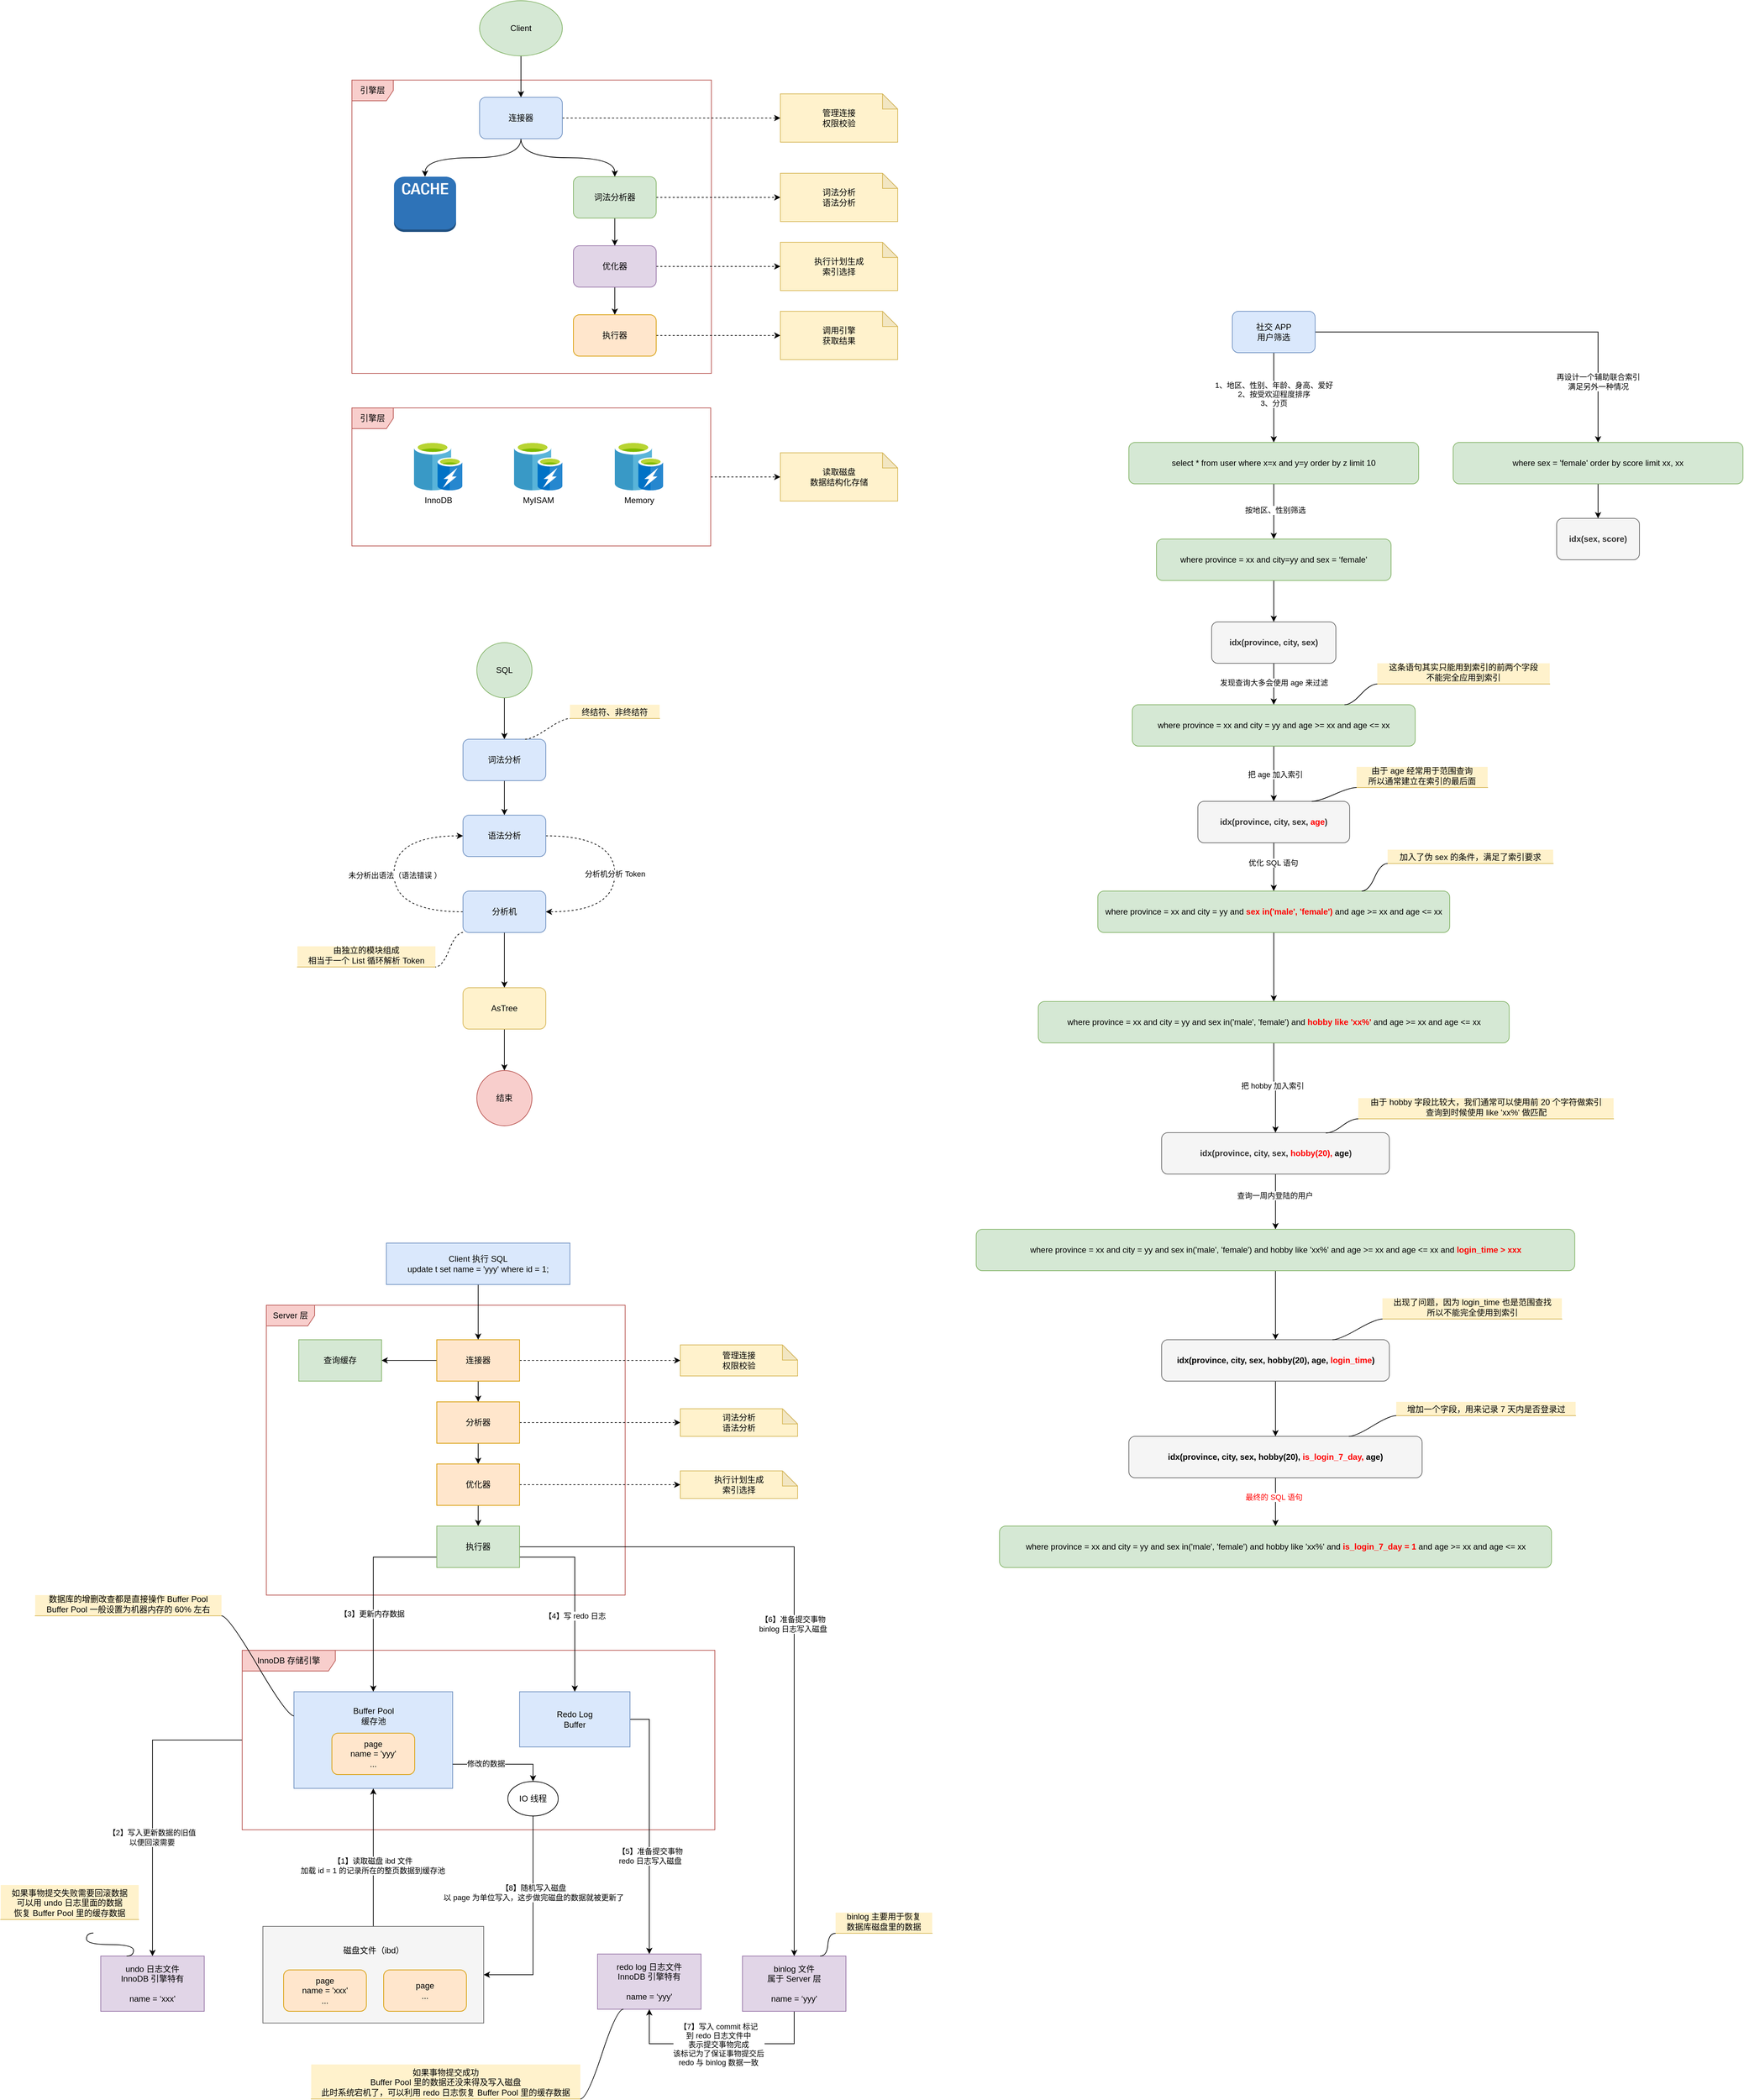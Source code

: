 <mxfile version="18.1.1" type="github">
  <diagram id="MTFICx_JF3s-7LjDrI5j" name="Page-1">
    <mxGraphModel dx="1957" dy="735" grid="1" gridSize="10" guides="1" tooltips="1" connect="1" arrows="1" fold="1" page="1" pageScale="1" pageWidth="827" pageHeight="1169" math="0" shadow="0">
      <root>
        <mxCell id="0" />
        <mxCell id="1" parent="0" />
        <mxCell id="FJIHUCayccTJmZpPxnte-59" style="edgeStyle=orthogonalEdgeStyle;rounded=0;orthogonalLoop=1;jettySize=auto;html=1;entryX=0.5;entryY=0;entryDx=0;entryDy=0;" edge="1" parent="1" source="FJIHUCayccTJmZpPxnte-26" target="FJIHUCayccTJmZpPxnte-58">
          <mxGeometry relative="1" as="geometry" />
        </mxCell>
        <mxCell id="FJIHUCayccTJmZpPxnte-63" value="【2】写入更新数据的旧值&lt;br&gt;以便回滚需要" style="edgeLabel;html=1;align=center;verticalAlign=middle;resizable=0;points=[];" vertex="1" connectable="0" parent="FJIHUCayccTJmZpPxnte-59">
          <mxGeometry x="0.224" y="-1" relative="1" as="geometry">
            <mxPoint as="offset" />
          </mxGeometry>
        </mxCell>
        <mxCell id="FJIHUCayccTJmZpPxnte-26" value="InnoDB 存储引擎" style="shape=umlFrame;whiteSpace=wrap;html=1;fillColor=#f8cecc;strokeColor=#b85450;swimlaneFillColor=default;width=135;height=30;" vertex="1" parent="1">
          <mxGeometry x="10" y="2460" width="685" height="260" as="geometry" />
        </mxCell>
        <mxCell id="FJIHUCayccTJmZpPxnte-12" value="Server 层" style="shape=umlFrame;whiteSpace=wrap;html=1;fillColor=#f8cecc;strokeColor=#b85450;swimlaneFillColor=default;width=70;height=30;" vertex="1" parent="1">
          <mxGeometry x="45" y="1960" width="520" height="420" as="geometry" />
        </mxCell>
        <mxCell id="ztKS8xKdU01Fj72BsQWo-20" value="引擎层" style="shape=umlFrame;whiteSpace=wrap;html=1;fillColor=#f8cecc;strokeColor=#b85450;swimlaneFillColor=default;" parent="1" vertex="1">
          <mxGeometry x="169" y="185" width="521" height="425" as="geometry" />
        </mxCell>
        <mxCell id="ztKS8xKdU01Fj72BsQWo-30" value="" style="edgeStyle=orthogonalEdgeStyle;curved=1;rounded=0;orthogonalLoop=1;jettySize=auto;html=1;dashed=1;" parent="1" source="ztKS8xKdU01Fj72BsQWo-19" target="ztKS8xKdU01Fj72BsQWo-29" edge="1">
          <mxGeometry relative="1" as="geometry" />
        </mxCell>
        <mxCell id="ztKS8xKdU01Fj72BsQWo-19" value="引擎层" style="shape=umlFrame;whiteSpace=wrap;html=1;fillColor=#f8cecc;strokeColor=#b85450;swimlaneFillColor=default;" parent="1" vertex="1">
          <mxGeometry x="169" y="660" width="520" height="200" as="geometry" />
        </mxCell>
        <mxCell id="ztKS8xKdU01Fj72BsQWo-11" style="edgeStyle=orthogonalEdgeStyle;curved=1;rounded=0;orthogonalLoop=1;jettySize=auto;html=1;exitX=0.5;exitY=1;exitDx=0;exitDy=0;entryX=0.5;entryY=0;entryDx=0;entryDy=0;" parent="1" source="ztKS8xKdU01Fj72BsQWo-1" target="ztKS8xKdU01Fj72BsQWo-10" edge="1">
          <mxGeometry relative="1" as="geometry" />
        </mxCell>
        <mxCell id="ztKS8xKdU01Fj72BsQWo-1" value="Client" style="ellipse;whiteSpace=wrap;html=1;fillColor=#d5e8d4;strokeColor=#82b366;" parent="1" vertex="1">
          <mxGeometry x="354" y="70" width="120" height="80" as="geometry" />
        </mxCell>
        <mxCell id="ztKS8xKdU01Fj72BsQWo-2" value="" style="outlineConnect=0;dashed=0;verticalLabelPosition=bottom;verticalAlign=top;align=center;html=1;shape=mxgraph.aws3.cache_node;fillColor=#2E73B8;gradientColor=none;" parent="1" vertex="1">
          <mxGeometry x="230" y="325" width="90" height="80" as="geometry" />
        </mxCell>
        <mxCell id="ztKS8xKdU01Fj72BsQWo-8" style="edgeStyle=orthogonalEdgeStyle;curved=1;rounded=0;orthogonalLoop=1;jettySize=auto;html=1;exitX=0.5;exitY=1;exitDx=0;exitDy=0;" parent="1" source="ztKS8xKdU01Fj72BsQWo-4" target="ztKS8xKdU01Fj72BsQWo-5" edge="1">
          <mxGeometry relative="1" as="geometry" />
        </mxCell>
        <mxCell id="ztKS8xKdU01Fj72BsQWo-24" style="edgeStyle=orthogonalEdgeStyle;curved=1;rounded=0;orthogonalLoop=1;jettySize=auto;html=1;exitX=1;exitY=0.5;exitDx=0;exitDy=0;dashed=1;" parent="1" source="ztKS8xKdU01Fj72BsQWo-4" target="ztKS8xKdU01Fj72BsQWo-23" edge="1">
          <mxGeometry relative="1" as="geometry" />
        </mxCell>
        <mxCell id="ztKS8xKdU01Fj72BsQWo-4" value="词法分析器" style="rounded=1;whiteSpace=wrap;html=1;fillColor=#d5e8d4;strokeColor=#82b366;" parent="1" vertex="1">
          <mxGeometry x="490" y="325" width="120" height="60" as="geometry" />
        </mxCell>
        <mxCell id="ztKS8xKdU01Fj72BsQWo-9" style="edgeStyle=orthogonalEdgeStyle;curved=1;rounded=0;orthogonalLoop=1;jettySize=auto;html=1;exitX=0.5;exitY=1;exitDx=0;exitDy=0;" parent="1" source="ztKS8xKdU01Fj72BsQWo-5" target="ztKS8xKdU01Fj72BsQWo-6" edge="1">
          <mxGeometry relative="1" as="geometry" />
        </mxCell>
        <mxCell id="ztKS8xKdU01Fj72BsQWo-26" style="edgeStyle=orthogonalEdgeStyle;curved=1;rounded=0;orthogonalLoop=1;jettySize=auto;html=1;exitX=1;exitY=0.5;exitDx=0;exitDy=0;dashed=1;" parent="1" source="ztKS8xKdU01Fj72BsQWo-5" target="ztKS8xKdU01Fj72BsQWo-25" edge="1">
          <mxGeometry relative="1" as="geometry" />
        </mxCell>
        <mxCell id="ztKS8xKdU01Fj72BsQWo-5" value="优化器" style="rounded=1;whiteSpace=wrap;html=1;fillColor=#e1d5e7;strokeColor=#9673a6;" parent="1" vertex="1">
          <mxGeometry x="490" y="425" width="120" height="60" as="geometry" />
        </mxCell>
        <mxCell id="ztKS8xKdU01Fj72BsQWo-28" style="edgeStyle=orthogonalEdgeStyle;curved=1;rounded=0;orthogonalLoop=1;jettySize=auto;html=1;exitX=1;exitY=0.5;exitDx=0;exitDy=0;entryX=0;entryY=0.5;entryDx=0;entryDy=0;entryPerimeter=0;dashed=1;" parent="1" source="ztKS8xKdU01Fj72BsQWo-6" target="ztKS8xKdU01Fj72BsQWo-27" edge="1">
          <mxGeometry relative="1" as="geometry" />
        </mxCell>
        <mxCell id="ztKS8xKdU01Fj72BsQWo-6" value="执行器" style="rounded=1;whiteSpace=wrap;html=1;fillColor=#ffe6cc;strokeColor=#d79b00;" parent="1" vertex="1">
          <mxGeometry x="490" y="525" width="120" height="60" as="geometry" />
        </mxCell>
        <mxCell id="ztKS8xKdU01Fj72BsQWo-12" style="edgeStyle=orthogonalEdgeStyle;curved=1;rounded=0;orthogonalLoop=1;jettySize=auto;html=1;exitX=0.5;exitY=1;exitDx=0;exitDy=0;" parent="1" source="ztKS8xKdU01Fj72BsQWo-10" target="ztKS8xKdU01Fj72BsQWo-2" edge="1">
          <mxGeometry relative="1" as="geometry" />
        </mxCell>
        <mxCell id="ztKS8xKdU01Fj72BsQWo-13" style="edgeStyle=orthogonalEdgeStyle;curved=1;rounded=0;orthogonalLoop=1;jettySize=auto;html=1;exitX=0.5;exitY=1;exitDx=0;exitDy=0;" parent="1" source="ztKS8xKdU01Fj72BsQWo-10" target="ztKS8xKdU01Fj72BsQWo-4" edge="1">
          <mxGeometry relative="1" as="geometry" />
        </mxCell>
        <mxCell id="ztKS8xKdU01Fj72BsQWo-22" style="edgeStyle=orthogonalEdgeStyle;curved=1;rounded=0;orthogonalLoop=1;jettySize=auto;html=1;exitX=1;exitY=0.5;exitDx=0;exitDy=0;entryX=0;entryY=0.5;entryDx=0;entryDy=0;entryPerimeter=0;dashed=1;" parent="1" source="ztKS8xKdU01Fj72BsQWo-10" target="ztKS8xKdU01Fj72BsQWo-21" edge="1">
          <mxGeometry relative="1" as="geometry" />
        </mxCell>
        <mxCell id="ztKS8xKdU01Fj72BsQWo-10" value="连接器" style="rounded=1;whiteSpace=wrap;html=1;fillColor=#dae8fc;strokeColor=#6c8ebf;" parent="1" vertex="1">
          <mxGeometry x="354" y="210" width="120" height="60" as="geometry" />
        </mxCell>
        <mxCell id="ztKS8xKdU01Fj72BsQWo-14" value="InnoDB" style="sketch=0;aspect=fixed;html=1;points=[];align=center;image;fontSize=12;image=img/lib/mscae/Cache_including_Redis.svg;" parent="1" vertex="1">
          <mxGeometry x="259" y="710" width="70" height="70" as="geometry" />
        </mxCell>
        <mxCell id="ztKS8xKdU01Fj72BsQWo-15" value="MyISAM" style="sketch=0;aspect=fixed;html=1;points=[];align=center;image;fontSize=12;image=img/lib/mscae/Cache_including_Redis.svg;" parent="1" vertex="1">
          <mxGeometry x="404" y="710" width="70" height="70" as="geometry" />
        </mxCell>
        <mxCell id="ztKS8xKdU01Fj72BsQWo-18" value="Memory" style="sketch=0;aspect=fixed;html=1;points=[];align=center;image;fontSize=12;image=img/lib/mscae/Cache_including_Redis.svg;" parent="1" vertex="1">
          <mxGeometry x="550" y="710" width="70" height="70" as="geometry" />
        </mxCell>
        <mxCell id="ztKS8xKdU01Fj72BsQWo-21" value="管理连接&lt;br&gt;权限校验" style="shape=note;whiteSpace=wrap;html=1;backgroundOutline=1;darkOpacity=0.05;fillColor=#fff2cc;strokeColor=#d6b656;size=22;" parent="1" vertex="1">
          <mxGeometry x="790" y="205" width="170" height="70" as="geometry" />
        </mxCell>
        <mxCell id="ztKS8xKdU01Fj72BsQWo-23" value="词法分析&lt;br&gt;语法分析" style="shape=note;whiteSpace=wrap;html=1;backgroundOutline=1;darkOpacity=0.05;fillColor=#fff2cc;strokeColor=#d6b656;size=22;" parent="1" vertex="1">
          <mxGeometry x="790" y="320" width="170" height="70" as="geometry" />
        </mxCell>
        <mxCell id="ztKS8xKdU01Fj72BsQWo-25" value="执行计划生成&lt;br&gt;索引选择" style="shape=note;whiteSpace=wrap;html=1;backgroundOutline=1;darkOpacity=0.05;fillColor=#fff2cc;strokeColor=#d6b656;size=22;" parent="1" vertex="1">
          <mxGeometry x="790" y="420" width="170" height="70" as="geometry" />
        </mxCell>
        <mxCell id="ztKS8xKdU01Fj72BsQWo-27" value="调用引擎&lt;br&gt;获取结果" style="shape=note;whiteSpace=wrap;html=1;backgroundOutline=1;darkOpacity=0.05;fillColor=#fff2cc;strokeColor=#d6b656;size=22;" parent="1" vertex="1">
          <mxGeometry x="790" y="520" width="170" height="70" as="geometry" />
        </mxCell>
        <mxCell id="ztKS8xKdU01Fj72BsQWo-29" value="读取磁盘&lt;br&gt;数据结构化存储" style="shape=note;whiteSpace=wrap;html=1;backgroundOutline=1;darkOpacity=0.05;fillColor=#fff2cc;strokeColor=#d6b656;size=22;" parent="1" vertex="1">
          <mxGeometry x="790" y="725" width="170" height="70" as="geometry" />
        </mxCell>
        <mxCell id="ztKS8xKdU01Fj72BsQWo-33" style="edgeStyle=orthogonalEdgeStyle;curved=1;rounded=0;orthogonalLoop=1;jettySize=auto;html=1;exitX=0.5;exitY=1;exitDx=0;exitDy=0;entryX=0.5;entryY=0;entryDx=0;entryDy=0;" parent="1" source="ztKS8xKdU01Fj72BsQWo-31" target="ztKS8xKdU01Fj72BsQWo-32" edge="1">
          <mxGeometry relative="1" as="geometry" />
        </mxCell>
        <mxCell id="ztKS8xKdU01Fj72BsQWo-31" value="SQL" style="ellipse;whiteSpace=wrap;html=1;aspect=fixed;fillColor=#d5e8d4;strokeColor=#82b366;" parent="1" vertex="1">
          <mxGeometry x="350" y="1000" width="80" height="80" as="geometry" />
        </mxCell>
        <mxCell id="ztKS8xKdU01Fj72BsQWo-35" value="" style="edgeStyle=orthogonalEdgeStyle;curved=1;rounded=0;orthogonalLoop=1;jettySize=auto;html=1;" parent="1" source="ztKS8xKdU01Fj72BsQWo-32" target="ztKS8xKdU01Fj72BsQWo-34" edge="1">
          <mxGeometry relative="1" as="geometry" />
        </mxCell>
        <mxCell id="ztKS8xKdU01Fj72BsQWo-32" value="词法分析" style="rounded=1;whiteSpace=wrap;html=1;fillColor=#dae8fc;strokeColor=#6c8ebf;" parent="1" vertex="1">
          <mxGeometry x="330" y="1140" width="120" height="60" as="geometry" />
        </mxCell>
        <mxCell id="ztKS8xKdU01Fj72BsQWo-42" style="edgeStyle=orthogonalEdgeStyle;curved=1;rounded=0;orthogonalLoop=1;jettySize=auto;html=1;exitX=1;exitY=0.5;exitDx=0;exitDy=0;entryX=1;entryY=0.5;entryDx=0;entryDy=0;dashed=1;" parent="1" source="ztKS8xKdU01Fj72BsQWo-34" target="ztKS8xKdU01Fj72BsQWo-36" edge="1">
          <mxGeometry relative="1" as="geometry">
            <Array as="points">
              <mxPoint x="550" y="1280" />
              <mxPoint x="550" y="1390" />
            </Array>
          </mxGeometry>
        </mxCell>
        <mxCell id="ztKS8xKdU01Fj72BsQWo-43" value="分析机分析 Token" style="edgeLabel;html=1;align=center;verticalAlign=middle;resizable=0;points=[];" parent="ztKS8xKdU01Fj72BsQWo-42" vertex="1" connectable="0">
          <mxGeometry x="-0.009" relative="1" as="geometry">
            <mxPoint y="1" as="offset" />
          </mxGeometry>
        </mxCell>
        <mxCell id="ztKS8xKdU01Fj72BsQWo-34" value="语法分析" style="whiteSpace=wrap;html=1;rounded=1;fillColor=#dae8fc;strokeColor=#6c8ebf;" parent="1" vertex="1">
          <mxGeometry x="330" y="1250" width="120" height="60" as="geometry" />
        </mxCell>
        <mxCell id="ztKS8xKdU01Fj72BsQWo-39" value="" style="edgeStyle=orthogonalEdgeStyle;curved=1;rounded=0;orthogonalLoop=1;jettySize=auto;html=1;" parent="1" source="ztKS8xKdU01Fj72BsQWo-36" target="ztKS8xKdU01Fj72BsQWo-38" edge="1">
          <mxGeometry relative="1" as="geometry" />
        </mxCell>
        <mxCell id="ztKS8xKdU01Fj72BsQWo-44" style="edgeStyle=orthogonalEdgeStyle;curved=1;rounded=0;orthogonalLoop=1;jettySize=auto;html=1;exitX=0;exitY=0.5;exitDx=0;exitDy=0;entryX=0;entryY=0.5;entryDx=0;entryDy=0;dashed=1;" parent="1" source="ztKS8xKdU01Fj72BsQWo-36" target="ztKS8xKdU01Fj72BsQWo-34" edge="1">
          <mxGeometry relative="1" as="geometry">
            <Array as="points">
              <mxPoint x="230" y="1390" />
              <mxPoint x="230" y="1280" />
            </Array>
          </mxGeometry>
        </mxCell>
        <mxCell id="ztKS8xKdU01Fj72BsQWo-45" value="未分析出语法（语法错误 ）" style="edgeLabel;html=1;align=center;verticalAlign=middle;resizable=0;points=[];" parent="ztKS8xKdU01Fj72BsQWo-44" vertex="1" connectable="0">
          <mxGeometry x="-0.003" y="-1" relative="1" as="geometry">
            <mxPoint y="1" as="offset" />
          </mxGeometry>
        </mxCell>
        <mxCell id="ztKS8xKdU01Fj72BsQWo-36" value="分析机" style="whiteSpace=wrap;html=1;rounded=1;fillColor=#dae8fc;strokeColor=#6c8ebf;" parent="1" vertex="1">
          <mxGeometry x="330" y="1360" width="120" height="60" as="geometry" />
        </mxCell>
        <mxCell id="ztKS8xKdU01Fj72BsQWo-41" style="edgeStyle=orthogonalEdgeStyle;curved=1;rounded=0;orthogonalLoop=1;jettySize=auto;html=1;exitX=0.5;exitY=1;exitDx=0;exitDy=0;" parent="1" source="ztKS8xKdU01Fj72BsQWo-38" target="ztKS8xKdU01Fj72BsQWo-40" edge="1">
          <mxGeometry relative="1" as="geometry" />
        </mxCell>
        <mxCell id="ztKS8xKdU01Fj72BsQWo-38" value="AsTree" style="whiteSpace=wrap;html=1;rounded=1;fillColor=#fff2cc;strokeColor=#d6b656;" parent="1" vertex="1">
          <mxGeometry x="330" y="1500" width="120" height="60" as="geometry" />
        </mxCell>
        <mxCell id="ztKS8xKdU01Fj72BsQWo-40" value="结束" style="ellipse;whiteSpace=wrap;html=1;aspect=fixed;fillColor=#f8cecc;strokeColor=#b85450;" parent="1" vertex="1">
          <mxGeometry x="350" y="1620" width="80" height="80" as="geometry" />
        </mxCell>
        <mxCell id="ztKS8xKdU01Fj72BsQWo-46" value="终结符、非终结符" style="whiteSpace=wrap;html=1;shape=partialRectangle;top=0;left=0;bottom=1;right=0;points=[[0,1],[1,1]];fillColor=#fff2cc;align=center;verticalAlign=bottom;routingCenterY=0.5;snapToPoint=1;recursiveResize=0;autosize=1;treeFolding=1;treeMoving=1;newEdgeStyle={&quot;edgeStyle&quot;:&quot;entityRelationEdgeStyle&quot;,&quot;startArrow&quot;:&quot;none&quot;,&quot;endArrow&quot;:&quot;none&quot;,&quot;segment&quot;:10,&quot;curved&quot;:1};strokeColor=#d6b656;" parent="1" vertex="1">
          <mxGeometry x="485" y="1090" width="130" height="20" as="geometry" />
        </mxCell>
        <mxCell id="ztKS8xKdU01Fj72BsQWo-47" value="" style="edgeStyle=entityRelationEdgeStyle;startArrow=none;endArrow=none;segment=10;curved=1;rounded=0;fontColor=#000000;dashed=1;exitX=0.75;exitY=0;exitDx=0;exitDy=0;" parent="1" source="ztKS8xKdU01Fj72BsQWo-32" target="ztKS8xKdU01Fj72BsQWo-46" edge="1">
          <mxGeometry relative="1" as="geometry">
            <mxPoint x="540" y="1180" as="sourcePoint" />
          </mxGeometry>
        </mxCell>
        <mxCell id="ztKS8xKdU01Fj72BsQWo-48" value="由独立的模块组成&lt;br&gt;相当于一个 List 循环解析 Token" style="whiteSpace=wrap;html=1;shape=partialRectangle;top=0;left=0;bottom=1;right=0;points=[[0,1],[1,1]];fillColor=#fff2cc;align=center;verticalAlign=bottom;routingCenterY=0.5;snapToPoint=1;recursiveResize=0;autosize=1;treeFolding=1;treeMoving=1;newEdgeStyle={&quot;edgeStyle&quot;:&quot;entityRelationEdgeStyle&quot;,&quot;startArrow&quot;:&quot;none&quot;,&quot;endArrow&quot;:&quot;none&quot;,&quot;segment&quot;:10,&quot;curved&quot;:1};strokeColor=#d6b656;" parent="1" vertex="1">
          <mxGeometry x="90" y="1440" width="200" height="30" as="geometry" />
        </mxCell>
        <mxCell id="ztKS8xKdU01Fj72BsQWo-49" value="" style="edgeStyle=entityRelationEdgeStyle;startArrow=none;endArrow=none;segment=10;curved=1;rounded=0;fontColor=#000000;dashed=1;exitX=0;exitY=1;exitDx=0;exitDy=0;" parent="1" source="ztKS8xKdU01Fj72BsQWo-36" target="ztKS8xKdU01Fj72BsQWo-48" edge="1">
          <mxGeometry relative="1" as="geometry">
            <mxPoint x="110" y="1470" as="sourcePoint" />
          </mxGeometry>
        </mxCell>
        <mxCell id="zfDDjMkD-GZpdLnreVfR-3" value="" style="edgeStyle=orthogonalEdgeStyle;rounded=0;orthogonalLoop=1;jettySize=auto;html=1;" parent="1" source="zfDDjMkD-GZpdLnreVfR-1" target="zfDDjMkD-GZpdLnreVfR-2" edge="1">
          <mxGeometry relative="1" as="geometry" />
        </mxCell>
        <mxCell id="zfDDjMkD-GZpdLnreVfR-4" value="1、地区、性别、年龄、身高、爱好&lt;br&gt;2、按受欢迎程度排序&lt;br&gt;3、分页" style="edgeLabel;html=1;align=center;verticalAlign=middle;resizable=0;points=[];" parent="zfDDjMkD-GZpdLnreVfR-3" vertex="1" connectable="0">
          <mxGeometry x="-0.377" y="1" relative="1" as="geometry">
            <mxPoint x="-1" y="19" as="offset" />
          </mxGeometry>
        </mxCell>
        <mxCell id="zfDDjMkD-GZpdLnreVfR-9" style="edgeStyle=orthogonalEdgeStyle;rounded=0;orthogonalLoop=1;jettySize=auto;html=1;exitX=1;exitY=0.5;exitDx=0;exitDy=0;entryX=0.5;entryY=0;entryDx=0;entryDy=0;" parent="1" source="zfDDjMkD-GZpdLnreVfR-1" target="zfDDjMkD-GZpdLnreVfR-8" edge="1">
          <mxGeometry relative="1" as="geometry" />
        </mxCell>
        <mxCell id="zfDDjMkD-GZpdLnreVfR-10" value="再设计一个辅助联合索引&lt;br&gt;满足另外一种情况" style="edgeLabel;html=1;align=center;verticalAlign=middle;resizable=0;points=[];" parent="zfDDjMkD-GZpdLnreVfR-9" vertex="1" connectable="0">
          <mxGeometry x="0.691" relative="1" as="geometry">
            <mxPoint as="offset" />
          </mxGeometry>
        </mxCell>
        <mxCell id="zfDDjMkD-GZpdLnreVfR-1" value="社交 APP&lt;br&gt;用户筛选" style="rounded=1;whiteSpace=wrap;html=1;fillColor=#dae8fc;strokeColor=#6c8ebf;" parent="1" vertex="1">
          <mxGeometry x="1445" y="520" width="120" height="60" as="geometry" />
        </mxCell>
        <mxCell id="zfDDjMkD-GZpdLnreVfR-6" value="" style="edgeStyle=orthogonalEdgeStyle;rounded=0;orthogonalLoop=1;jettySize=auto;html=1;" parent="1" source="zfDDjMkD-GZpdLnreVfR-2" target="zfDDjMkD-GZpdLnreVfR-5" edge="1">
          <mxGeometry relative="1" as="geometry" />
        </mxCell>
        <mxCell id="zfDDjMkD-GZpdLnreVfR-7" value="按地区、性别筛选" style="edgeLabel;html=1;align=center;verticalAlign=middle;resizable=0;points=[];" parent="zfDDjMkD-GZpdLnreVfR-6" vertex="1" connectable="0">
          <mxGeometry x="-0.05" y="2" relative="1" as="geometry">
            <mxPoint as="offset" />
          </mxGeometry>
        </mxCell>
        <mxCell id="zfDDjMkD-GZpdLnreVfR-2" value="select * from user where x=x and y=y order by z limit 10" style="whiteSpace=wrap;html=1;rounded=1;fillColor=#d5e8d4;strokeColor=#82b366;" parent="1" vertex="1">
          <mxGeometry x="1295" y="710" width="420" height="60" as="geometry" />
        </mxCell>
        <mxCell id="zfDDjMkD-GZpdLnreVfR-14" value="" style="edgeStyle=orthogonalEdgeStyle;rounded=0;orthogonalLoop=1;jettySize=auto;html=1;" parent="1" source="zfDDjMkD-GZpdLnreVfR-5" target="zfDDjMkD-GZpdLnreVfR-13" edge="1">
          <mxGeometry relative="1" as="geometry" />
        </mxCell>
        <mxCell id="zfDDjMkD-GZpdLnreVfR-5" value="where province = xx and city=yy and sex = ‘female&#39;" style="whiteSpace=wrap;html=1;rounded=1;fillColor=#d5e8d4;strokeColor=#82b366;" parent="1" vertex="1">
          <mxGeometry x="1335" y="850" width="340" height="60" as="geometry" />
        </mxCell>
        <mxCell id="zfDDjMkD-GZpdLnreVfR-12" value="" style="edgeStyle=orthogonalEdgeStyle;rounded=0;orthogonalLoop=1;jettySize=auto;html=1;" parent="1" source="zfDDjMkD-GZpdLnreVfR-8" target="zfDDjMkD-GZpdLnreVfR-11" edge="1">
          <mxGeometry relative="1" as="geometry" />
        </mxCell>
        <mxCell id="zfDDjMkD-GZpdLnreVfR-8" value="where sex = &#39;female&#39; order by score limit xx, xx" style="whiteSpace=wrap;html=1;rounded=1;fillColor=#d5e8d4;strokeColor=#82b366;" parent="1" vertex="1">
          <mxGeometry x="1765" y="710" width="420" height="60" as="geometry" />
        </mxCell>
        <mxCell id="zfDDjMkD-GZpdLnreVfR-11" value="idx(sex, score)" style="whiteSpace=wrap;html=1;rounded=1;fillColor=#f5f5f5;strokeColor=#666666;fontStyle=1;fontColor=#333333;" parent="1" vertex="1">
          <mxGeometry x="1915" y="820" width="120" height="60" as="geometry" />
        </mxCell>
        <mxCell id="zfDDjMkD-GZpdLnreVfR-16" value="" style="edgeStyle=orthogonalEdgeStyle;rounded=0;orthogonalLoop=1;jettySize=auto;html=1;" parent="1" source="zfDDjMkD-GZpdLnreVfR-13" target="zfDDjMkD-GZpdLnreVfR-15" edge="1">
          <mxGeometry relative="1" as="geometry" />
        </mxCell>
        <mxCell id="zfDDjMkD-GZpdLnreVfR-27" value="发现查询大多会使用 age 来过滤" style="edgeLabel;html=1;align=center;verticalAlign=middle;resizable=0;points=[];fontColor=#000000;" parent="zfDDjMkD-GZpdLnreVfR-16" vertex="1" connectable="0">
          <mxGeometry x="-0.117" relative="1" as="geometry">
            <mxPoint y="1" as="offset" />
          </mxGeometry>
        </mxCell>
        <mxCell id="zfDDjMkD-GZpdLnreVfR-13" value="idx(province, city, sex)" style="whiteSpace=wrap;html=1;rounded=1;fillColor=#f5f5f5;strokeColor=#666666;fontStyle=1;fontColor=#333333;" parent="1" vertex="1">
          <mxGeometry x="1415" y="970" width="180" height="60" as="geometry" />
        </mxCell>
        <mxCell id="zfDDjMkD-GZpdLnreVfR-18" value="" style="edgeStyle=orthogonalEdgeStyle;rounded=0;orthogonalLoop=1;jettySize=auto;html=1;" parent="1" source="zfDDjMkD-GZpdLnreVfR-15" target="zfDDjMkD-GZpdLnreVfR-17" edge="1">
          <mxGeometry relative="1" as="geometry" />
        </mxCell>
        <mxCell id="zfDDjMkD-GZpdLnreVfR-19" value="把 age 加入索引" style="edgeLabel;html=1;align=center;verticalAlign=middle;resizable=0;points=[];" parent="zfDDjMkD-GZpdLnreVfR-18" vertex="1" connectable="0">
          <mxGeometry x="0.014" y="2" relative="1" as="geometry">
            <mxPoint as="offset" />
          </mxGeometry>
        </mxCell>
        <mxCell id="zfDDjMkD-GZpdLnreVfR-15" value="where province = xx and city = yy and age &amp;gt;= xx and age &amp;lt;= xx" style="whiteSpace=wrap;html=1;rounded=1;fillColor=#d5e8d4;strokeColor=#82b366;" parent="1" vertex="1">
          <mxGeometry x="1300" y="1090" width="410" height="60" as="geometry" />
        </mxCell>
        <mxCell id="zfDDjMkD-GZpdLnreVfR-21" value="" style="edgeStyle=orthogonalEdgeStyle;rounded=0;orthogonalLoop=1;jettySize=auto;html=1;" parent="1" source="zfDDjMkD-GZpdLnreVfR-17" target="zfDDjMkD-GZpdLnreVfR-20" edge="1">
          <mxGeometry relative="1" as="geometry" />
        </mxCell>
        <mxCell id="zfDDjMkD-GZpdLnreVfR-24" value="优化 SQL 语句" style="edgeLabel;html=1;align=center;verticalAlign=middle;resizable=0;points=[];fontColor=#000000;" parent="zfDDjMkD-GZpdLnreVfR-21" vertex="1" connectable="0">
          <mxGeometry x="-0.171" y="-1" relative="1" as="geometry">
            <mxPoint as="offset" />
          </mxGeometry>
        </mxCell>
        <mxCell id="zfDDjMkD-GZpdLnreVfR-17" value="&lt;span style=&quot;font-weight: 700;&quot;&gt;idx(province, city, sex, &lt;font color=&quot;#ff0000&quot;&gt;age&lt;/font&gt;)&lt;/span&gt;" style="whiteSpace=wrap;html=1;fillColor=#f5f5f5;strokeColor=#666666;rounded=1;fontColor=#333333;" parent="1" vertex="1">
          <mxGeometry x="1395" y="1230" width="220" height="60" as="geometry" />
        </mxCell>
        <mxCell id="zfDDjMkD-GZpdLnreVfR-31" value="" style="edgeStyle=orthogonalEdgeStyle;rounded=0;orthogonalLoop=1;jettySize=auto;html=1;fontColor=#000000;exitX=0.5;exitY=1;exitDx=0;exitDy=0;" parent="1" source="zfDDjMkD-GZpdLnreVfR-49" target="zfDDjMkD-GZpdLnreVfR-30" edge="1">
          <mxGeometry relative="1" as="geometry">
            <mxPoint x="1507.5" y="1630" as="sourcePoint" />
          </mxGeometry>
        </mxCell>
        <mxCell id="zfDDjMkD-GZpdLnreVfR-32" value="把 hobby 加入索引" style="edgeLabel;html=1;align=center;verticalAlign=middle;resizable=0;points=[];fontColor=#000000;" parent="zfDDjMkD-GZpdLnreVfR-31" vertex="1" connectable="0">
          <mxGeometry x="-0.062" y="-2" relative="1" as="geometry">
            <mxPoint as="offset" />
          </mxGeometry>
        </mxCell>
        <mxCell id="zfDDjMkD-GZpdLnreVfR-50" value="" style="edgeStyle=orthogonalEdgeStyle;rounded=0;orthogonalLoop=1;jettySize=auto;html=1;fontColor=#FF0000;" parent="1" source="zfDDjMkD-GZpdLnreVfR-20" target="zfDDjMkD-GZpdLnreVfR-49" edge="1">
          <mxGeometry relative="1" as="geometry" />
        </mxCell>
        <mxCell id="zfDDjMkD-GZpdLnreVfR-20" value="where province = xx and city = yy and &lt;font color=&quot;#ff0000&quot;&gt;&lt;b&gt;sex in(&#39;male&#39;, &#39;female&#39;)&lt;/b&gt;&lt;/font&gt; and age &amp;gt;= xx and age &amp;lt;= xx" style="whiteSpace=wrap;html=1;fillColor=#d5e8d4;strokeColor=#82b366;rounded=1;" parent="1" vertex="1">
          <mxGeometry x="1250" y="1360" width="510" height="60" as="geometry" />
        </mxCell>
        <mxCell id="zfDDjMkD-GZpdLnreVfR-22" value="由于 age 经常用于范围查询&lt;br&gt;所以通常建立在索引的最后面" style="whiteSpace=wrap;html=1;shape=partialRectangle;top=0;left=0;bottom=1;right=0;points=[[0,1],[1,1]];fillColor=#fff2cc;align=center;verticalAlign=bottom;routingCenterY=0.5;snapToPoint=1;recursiveResize=0;autosize=1;treeFolding=1;treeMoving=1;newEdgeStyle={&quot;edgeStyle&quot;:&quot;entityRelationEdgeStyle&quot;,&quot;startArrow&quot;:&quot;none&quot;,&quot;endArrow&quot;:&quot;none&quot;,&quot;segment&quot;:10,&quot;curved&quot;:1};strokeColor=#d6b656;" parent="1" vertex="1">
          <mxGeometry x="1625" y="1180" width="190" height="30" as="geometry" />
        </mxCell>
        <mxCell id="zfDDjMkD-GZpdLnreVfR-23" value="" style="edgeStyle=entityRelationEdgeStyle;startArrow=none;endArrow=none;segment=10;curved=1;rounded=0;fontColor=#000000;exitX=0.75;exitY=0;exitDx=0;exitDy=0;" parent="1" source="zfDDjMkD-GZpdLnreVfR-17" target="zfDDjMkD-GZpdLnreVfR-22" edge="1">
          <mxGeometry relative="1" as="geometry">
            <mxPoint x="1735" y="1200" as="sourcePoint" />
          </mxGeometry>
        </mxCell>
        <mxCell id="zfDDjMkD-GZpdLnreVfR-25" value="加入了伪 sex 的条件，满足了索引要求" style="whiteSpace=wrap;html=1;shape=partialRectangle;top=0;left=0;bottom=1;right=0;points=[[0,1],[1,1]];fillColor=#fff2cc;align=center;verticalAlign=bottom;routingCenterY=0.5;snapToPoint=1;recursiveResize=0;autosize=1;treeFolding=1;treeMoving=1;newEdgeStyle={&quot;edgeStyle&quot;:&quot;entityRelationEdgeStyle&quot;,&quot;startArrow&quot;:&quot;none&quot;,&quot;endArrow&quot;:&quot;none&quot;,&quot;segment&quot;:10,&quot;curved&quot;:1};strokeColor=#d6b656;" parent="1" vertex="1">
          <mxGeometry x="1670" y="1300" width="240" height="20" as="geometry" />
        </mxCell>
        <mxCell id="zfDDjMkD-GZpdLnreVfR-26" value="" style="edgeStyle=entityRelationEdgeStyle;startArrow=none;endArrow=none;segment=10;curved=1;rounded=0;fontColor=#000000;exitX=0.75;exitY=0;exitDx=0;exitDy=0;" parent="1" source="zfDDjMkD-GZpdLnreVfR-20" target="zfDDjMkD-GZpdLnreVfR-25" edge="1">
          <mxGeometry relative="1" as="geometry">
            <mxPoint x="1715" y="1320" as="sourcePoint" />
          </mxGeometry>
        </mxCell>
        <mxCell id="zfDDjMkD-GZpdLnreVfR-28" value="这条语句其实只能用到索引的前两个字段&lt;br&gt;不能完全应用到索引" style="whiteSpace=wrap;html=1;shape=partialRectangle;top=0;left=0;bottom=1;right=0;points=[[0,1],[1,1]];fillColor=#fff2cc;align=center;verticalAlign=bottom;routingCenterY=0.5;snapToPoint=1;recursiveResize=0;autosize=1;treeFolding=1;treeMoving=1;newEdgeStyle={&quot;edgeStyle&quot;:&quot;entityRelationEdgeStyle&quot;,&quot;startArrow&quot;:&quot;none&quot;,&quot;endArrow&quot;:&quot;none&quot;,&quot;segment&quot;:10,&quot;curved&quot;:1};strokeColor=#d6b656;" parent="1" vertex="1">
          <mxGeometry x="1655" y="1030" width="250" height="30" as="geometry" />
        </mxCell>
        <mxCell id="zfDDjMkD-GZpdLnreVfR-29" value="" style="edgeStyle=entityRelationEdgeStyle;startArrow=none;endArrow=none;segment=10;curved=1;rounded=0;fontColor=#000000;exitX=0.75;exitY=0;exitDx=0;exitDy=0;" parent="1" source="zfDDjMkD-GZpdLnreVfR-15" target="zfDDjMkD-GZpdLnreVfR-28" edge="1">
          <mxGeometry relative="1" as="geometry">
            <mxPoint x="1705" y="1050" as="sourcePoint" />
          </mxGeometry>
        </mxCell>
        <mxCell id="zfDDjMkD-GZpdLnreVfR-36" value="" style="edgeStyle=orthogonalEdgeStyle;rounded=0;orthogonalLoop=1;jettySize=auto;html=1;fontColor=#000000;" parent="1" source="zfDDjMkD-GZpdLnreVfR-30" target="zfDDjMkD-GZpdLnreVfR-35" edge="1">
          <mxGeometry relative="1" as="geometry" />
        </mxCell>
        <mxCell id="zfDDjMkD-GZpdLnreVfR-37" value="查询一周内登陆的用户&amp;nbsp;" style="edgeLabel;html=1;align=center;verticalAlign=middle;resizable=0;points=[];fontColor=#000000;" parent="zfDDjMkD-GZpdLnreVfR-36" vertex="1" connectable="0">
          <mxGeometry x="-0.237" relative="1" as="geometry">
            <mxPoint as="offset" />
          </mxGeometry>
        </mxCell>
        <mxCell id="zfDDjMkD-GZpdLnreVfR-30" value="&lt;span style=&quot;color: rgb(51, 51, 51); font-weight: 700;&quot;&gt;idx(province, city, sex,&lt;/span&gt;&lt;font color=&quot;#000000&quot;&gt;&lt;span style=&quot;font-weight: 700;&quot;&gt;&amp;nbsp;&lt;/span&gt;&lt;/font&gt;&lt;span style=&quot;color: rgb(255, 0, 0); font-weight: 700;&quot;&gt;hobby(20),&amp;nbsp;&lt;/span&gt;&lt;font color=&quot;#000000&quot;&gt;&lt;font style=&quot;font-weight: 700;&quot;&gt;age&lt;/font&gt;&lt;/font&gt;&lt;span style=&quot;color: rgb(51, 51, 51); font-weight: 700;&quot;&gt;)&lt;/span&gt;" style="whiteSpace=wrap;html=1;fillColor=#f5f5f5;strokeColor=#666666;rounded=1;fontColor=#333333;" parent="1" vertex="1">
          <mxGeometry x="1342.5" y="1710" width="330" height="60" as="geometry" />
        </mxCell>
        <mxCell id="zfDDjMkD-GZpdLnreVfR-33" value="由于 hobby 字段比较大，我们通常可以使用前 20 个字符做索引&lt;br&gt;查询到时候使用 like &#39;xx%&#39; 做匹配" style="whiteSpace=wrap;html=1;shape=partialRectangle;top=0;left=0;bottom=1;right=0;points=[[0,1],[1,1]];fillColor=#fff2cc;align=center;verticalAlign=bottom;routingCenterY=0.5;snapToPoint=1;recursiveResize=0;autosize=1;treeFolding=1;treeMoving=1;newEdgeStyle={&quot;edgeStyle&quot;:&quot;entityRelationEdgeStyle&quot;,&quot;startArrow&quot;:&quot;none&quot;,&quot;endArrow&quot;:&quot;none&quot;,&quot;segment&quot;:10,&quot;curved&quot;:1};strokeColor=#d6b656;" parent="1" vertex="1">
          <mxGeometry x="1627.5" y="1660" width="370" height="30" as="geometry" />
        </mxCell>
        <mxCell id="zfDDjMkD-GZpdLnreVfR-34" value="" style="edgeStyle=entityRelationEdgeStyle;startArrow=none;endArrow=none;segment=10;curved=1;rounded=0;fontColor=#000000;exitX=0.721;exitY=0.008;exitDx=0;exitDy=0;exitPerimeter=0;" parent="1" source="zfDDjMkD-GZpdLnreVfR-30" target="zfDDjMkD-GZpdLnreVfR-33" edge="1">
          <mxGeometry relative="1" as="geometry">
            <mxPoint x="1647.5" y="1700" as="sourcePoint" />
          </mxGeometry>
        </mxCell>
        <mxCell id="zfDDjMkD-GZpdLnreVfR-39" style="edgeStyle=orthogonalEdgeStyle;rounded=0;orthogonalLoop=1;jettySize=auto;html=1;exitX=0.5;exitY=1;exitDx=0;exitDy=0;fontColor=#000000;" parent="1" source="zfDDjMkD-GZpdLnreVfR-35" target="zfDDjMkD-GZpdLnreVfR-38" edge="1">
          <mxGeometry relative="1" as="geometry" />
        </mxCell>
        <mxCell id="zfDDjMkD-GZpdLnreVfR-35" value="&lt;font color=&quot;#000000&quot;&gt;where province = xx and city = yy and&amp;nbsp;sex in(&#39;male&#39;, &#39;female&#39;)&amp;nbsp;and hobby like &#39;xx%&#39; and age &amp;gt;= xx and age &amp;lt;= xx and &lt;/font&gt;&lt;b style=&quot;&quot;&gt;&lt;font color=&quot;#ff0000&quot;&gt;login_time &amp;gt; xxx&lt;/font&gt;&lt;/b&gt;" style="whiteSpace=wrap;html=1;fillColor=#d5e8d4;strokeColor=#82b366;rounded=1;" parent="1" vertex="1">
          <mxGeometry x="1073.75" y="1850" width="867.5" height="60" as="geometry" />
        </mxCell>
        <mxCell id="zfDDjMkD-GZpdLnreVfR-43" value="" style="edgeStyle=orthogonalEdgeStyle;rounded=0;orthogonalLoop=1;jettySize=auto;html=1;fontColor=#FF0000;" parent="1" source="zfDDjMkD-GZpdLnreVfR-38" target="zfDDjMkD-GZpdLnreVfR-42" edge="1">
          <mxGeometry relative="1" as="geometry" />
        </mxCell>
        <mxCell id="zfDDjMkD-GZpdLnreVfR-38" value="&lt;span style=&quot;color: rgb(0, 0, 0); font-weight: 700;&quot;&gt;idx(province, city, sex,&lt;/span&gt;&lt;span style=&quot;color: rgb(0, 0, 0); font-weight: 700;&quot;&gt;&amp;nbsp;&lt;/span&gt;&lt;span style=&quot;color: rgb(0, 0, 0); font-weight: 700;&quot;&gt;hobby(20),&amp;nbsp;&lt;/span&gt;&lt;font style=&quot;font-weight: 700;&quot;&gt;&lt;font color=&quot;#000000&quot;&gt;age, &lt;/font&gt;&lt;font color=&quot;#ff0000&quot;&gt;login_time&lt;/font&gt;&lt;/font&gt;&lt;span style=&quot;color: rgb(0, 0, 0); font-weight: 700;&quot;&gt;)&lt;/span&gt;" style="whiteSpace=wrap;html=1;fillColor=#f5f5f5;strokeColor=#666666;rounded=1;fontColor=#333333;" parent="1" vertex="1">
          <mxGeometry x="1342.5" y="2010" width="330" height="60" as="geometry" />
        </mxCell>
        <mxCell id="zfDDjMkD-GZpdLnreVfR-40" value="出现了问题，因为 login_time 也是范围查找&lt;br&gt;所以不能完全使用到索引" style="whiteSpace=wrap;html=1;shape=partialRectangle;top=0;left=0;bottom=1;right=0;points=[[0,1],[1,1]];fillColor=#fff2cc;align=center;verticalAlign=bottom;routingCenterY=0.5;snapToPoint=1;recursiveResize=0;autosize=1;treeFolding=1;treeMoving=1;newEdgeStyle={&quot;edgeStyle&quot;:&quot;entityRelationEdgeStyle&quot;,&quot;startArrow&quot;:&quot;none&quot;,&quot;endArrow&quot;:&quot;none&quot;,&quot;segment&quot;:10,&quot;curved&quot;:1};strokeColor=#d6b656;" parent="1" vertex="1">
          <mxGeometry x="1662.5" y="1950" width="260" height="30" as="geometry" />
        </mxCell>
        <mxCell id="zfDDjMkD-GZpdLnreVfR-41" value="" style="edgeStyle=entityRelationEdgeStyle;startArrow=none;endArrow=none;segment=10;curved=1;rounded=0;fontColor=#000000;exitX=0.75;exitY=0;exitDx=0;exitDy=0;" parent="1" source="zfDDjMkD-GZpdLnreVfR-38" target="zfDDjMkD-GZpdLnreVfR-40" edge="1">
          <mxGeometry relative="1" as="geometry">
            <mxPoint x="1722.5" y="1980" as="sourcePoint" />
          </mxGeometry>
        </mxCell>
        <mxCell id="zfDDjMkD-GZpdLnreVfR-47" value="" style="edgeStyle=orthogonalEdgeStyle;rounded=0;orthogonalLoop=1;jettySize=auto;html=1;fontColor=#FF0000;" parent="1" source="zfDDjMkD-GZpdLnreVfR-42" target="zfDDjMkD-GZpdLnreVfR-46" edge="1">
          <mxGeometry relative="1" as="geometry" />
        </mxCell>
        <mxCell id="zfDDjMkD-GZpdLnreVfR-48" value="最终的 SQL 语句" style="edgeLabel;html=1;align=center;verticalAlign=middle;resizable=0;points=[];fontColor=#FF0000;" parent="zfDDjMkD-GZpdLnreVfR-47" vertex="1" connectable="0">
          <mxGeometry x="-0.194" y="-3" relative="1" as="geometry">
            <mxPoint as="offset" />
          </mxGeometry>
        </mxCell>
        <mxCell id="zfDDjMkD-GZpdLnreVfR-42" value="&lt;span style=&quot;color: rgb(0, 0, 0); font-weight: 700;&quot;&gt;idx(province, city, sex,&lt;/span&gt;&lt;span style=&quot;color: rgb(0, 0, 0); font-weight: 700;&quot;&gt;&amp;nbsp;&lt;/span&gt;&lt;span style=&quot;color: rgb(0, 0, 0); font-weight: 700;&quot;&gt;hobby(20),&amp;nbsp;&lt;/span&gt;&lt;span style=&quot;color: rgb(255, 0, 0); font-weight: 700;&quot;&gt;is_login_7_day,&amp;nbsp;&lt;/span&gt;&lt;font style=&quot;font-weight: 700;&quot;&gt;&lt;font color=&quot;#000000&quot;&gt;age&lt;/font&gt;&lt;/font&gt;&lt;span style=&quot;color: rgb(0, 0, 0); font-weight: 700;&quot;&gt;)&lt;/span&gt;" style="whiteSpace=wrap;html=1;fillColor=#f5f5f5;strokeColor=#666666;fontColor=#333333;rounded=1;" parent="1" vertex="1">
          <mxGeometry x="1295" y="2150" width="425" height="60" as="geometry" />
        </mxCell>
        <mxCell id="zfDDjMkD-GZpdLnreVfR-44" value="增加一个字段，用来记录 7 天内是否登录过" style="whiteSpace=wrap;html=1;shape=partialRectangle;top=0;left=0;bottom=1;right=0;points=[[0,1],[1,1]];fillColor=#fff2cc;align=center;verticalAlign=bottom;routingCenterY=0.5;snapToPoint=1;recursiveResize=0;autosize=1;treeFolding=1;treeMoving=1;newEdgeStyle={&quot;edgeStyle&quot;:&quot;entityRelationEdgeStyle&quot;,&quot;startArrow&quot;:&quot;none&quot;,&quot;endArrow&quot;:&quot;none&quot;,&quot;segment&quot;:10,&quot;curved&quot;:1};strokeColor=#d6b656;" parent="1" vertex="1">
          <mxGeometry x="1682.5" y="2100" width="260" height="20" as="geometry" />
        </mxCell>
        <mxCell id="zfDDjMkD-GZpdLnreVfR-45" value="" style="edgeStyle=entityRelationEdgeStyle;startArrow=none;endArrow=none;segment=10;curved=1;rounded=0;fontColor=#000000;exitX=0.75;exitY=0;exitDx=0;exitDy=0;" parent="1" source="zfDDjMkD-GZpdLnreVfR-42" target="zfDDjMkD-GZpdLnreVfR-44" edge="1">
          <mxGeometry relative="1" as="geometry">
            <mxPoint x="1732.5" y="2120" as="sourcePoint" />
          </mxGeometry>
        </mxCell>
        <mxCell id="zfDDjMkD-GZpdLnreVfR-46" value="&lt;font style=&quot;color: rgb(0, 0, 0);&quot; color=&quot;#000000&quot;&gt;where province = xx and city = yy and&amp;nbsp;sex in(&#39;male&#39;, &#39;female&#39;)&amp;nbsp;&lt;/font&gt;and hobby like &#39;xx%&#39;&amp;nbsp;&lt;font style=&quot;&quot;&gt;and &lt;b style=&quot;&quot;&gt;&lt;font color=&quot;#ff0000&quot;&gt;is_login_7_day = 1&lt;/font&gt;&lt;/b&gt; and age &amp;gt;= xx and age &amp;lt;= xx&lt;/font&gt;" style="whiteSpace=wrap;html=1;fillColor=#d5e8d4;strokeColor=#82b366;rounded=1;" parent="1" vertex="1">
          <mxGeometry x="1107.5" y="2280" width="800" height="60" as="geometry" />
        </mxCell>
        <mxCell id="zfDDjMkD-GZpdLnreVfR-49" value="where province = xx and city = yy and&amp;nbsp;sex in(&#39;male&#39;, &#39;female&#39;)&amp;nbsp;and &lt;font color=&quot;#ff0000&quot;&gt;&lt;b&gt;hobby like &#39;xx%&#39; &lt;/b&gt;&lt;/font&gt;and age &amp;gt;= xx and age &amp;lt;= xx" style="whiteSpace=wrap;html=1;fillColor=#d5e8d4;strokeColor=#82b366;rounded=1;" parent="1" vertex="1">
          <mxGeometry x="1163.75" y="1520" width="682.5" height="60" as="geometry" />
        </mxCell>
        <mxCell id="FJIHUCayccTJmZpPxnte-1" value="" style="edgeStyle=orthogonalEdgeStyle;rounded=0;orthogonalLoop=1;jettySize=auto;html=1;" edge="1" parent="1" source="FJIHUCayccTJmZpPxnte-2" target="FJIHUCayccTJmZpPxnte-3">
          <mxGeometry relative="1" as="geometry" />
        </mxCell>
        <mxCell id="FJIHUCayccTJmZpPxnte-2" value="Client 执行 SQL&lt;br&gt;update t set name = &#39;yyy&#39; where id = 1;" style="rounded=0;whiteSpace=wrap;html=1;fillColor=#dae8fc;strokeColor=#6c8ebf;" vertex="1" parent="1">
          <mxGeometry x="219" y="1870" width="266" height="60" as="geometry" />
        </mxCell>
        <mxCell id="FJIHUCayccTJmZpPxnte-5" value="" style="edgeStyle=orthogonalEdgeStyle;rounded=0;orthogonalLoop=1;jettySize=auto;html=1;" edge="1" parent="1" source="FJIHUCayccTJmZpPxnte-3" target="FJIHUCayccTJmZpPxnte-4">
          <mxGeometry relative="1" as="geometry" />
        </mxCell>
        <mxCell id="FJIHUCayccTJmZpPxnte-11" value="" style="edgeStyle=orthogonalEdgeStyle;rounded=0;orthogonalLoop=1;jettySize=auto;html=1;" edge="1" parent="1" source="FJIHUCayccTJmZpPxnte-3" target="FJIHUCayccTJmZpPxnte-10">
          <mxGeometry relative="1" as="geometry" />
        </mxCell>
        <mxCell id="FJIHUCayccTJmZpPxnte-17" style="edgeStyle=orthogonalEdgeStyle;rounded=0;orthogonalLoop=1;jettySize=auto;html=1;exitX=1;exitY=0.5;exitDx=0;exitDy=0;entryX=0;entryY=0.5;entryDx=0;entryDy=0;entryPerimeter=0;dashed=1;" edge="1" parent="1" source="FJIHUCayccTJmZpPxnte-3" target="FJIHUCayccTJmZpPxnte-13">
          <mxGeometry relative="1" as="geometry" />
        </mxCell>
        <mxCell id="FJIHUCayccTJmZpPxnte-3" value="连接器" style="whiteSpace=wrap;html=1;rounded=0;fillColor=#ffe6cc;strokeColor=#d79b00;" vertex="1" parent="1">
          <mxGeometry x="292" y="2010" width="120" height="60" as="geometry" />
        </mxCell>
        <mxCell id="FJIHUCayccTJmZpPxnte-7" value="" style="edgeStyle=orthogonalEdgeStyle;rounded=0;orthogonalLoop=1;jettySize=auto;html=1;" edge="1" parent="1" source="FJIHUCayccTJmZpPxnte-4" target="FJIHUCayccTJmZpPxnte-6">
          <mxGeometry relative="1" as="geometry" />
        </mxCell>
        <mxCell id="FJIHUCayccTJmZpPxnte-18" style="edgeStyle=orthogonalEdgeStyle;rounded=0;orthogonalLoop=1;jettySize=auto;html=1;exitX=1;exitY=0.5;exitDx=0;exitDy=0;entryX=0;entryY=0.5;entryDx=0;entryDy=0;entryPerimeter=0;dashed=1;" edge="1" parent="1" source="FJIHUCayccTJmZpPxnte-4" target="FJIHUCayccTJmZpPxnte-14">
          <mxGeometry relative="1" as="geometry" />
        </mxCell>
        <mxCell id="FJIHUCayccTJmZpPxnte-4" value="分析器" style="whiteSpace=wrap;html=1;rounded=0;fillColor=#ffe6cc;strokeColor=#d79b00;" vertex="1" parent="1">
          <mxGeometry x="292" y="2100" width="120" height="60" as="geometry" />
        </mxCell>
        <mxCell id="FJIHUCayccTJmZpPxnte-9" value="" style="edgeStyle=orthogonalEdgeStyle;rounded=0;orthogonalLoop=1;jettySize=auto;html=1;" edge="1" parent="1" source="FJIHUCayccTJmZpPxnte-6" target="FJIHUCayccTJmZpPxnte-8">
          <mxGeometry relative="1" as="geometry" />
        </mxCell>
        <mxCell id="FJIHUCayccTJmZpPxnte-19" style="edgeStyle=orthogonalEdgeStyle;rounded=0;orthogonalLoop=1;jettySize=auto;html=1;exitX=1;exitY=0.5;exitDx=0;exitDy=0;entryX=0;entryY=0.5;entryDx=0;entryDy=0;entryPerimeter=0;dashed=1;" edge="1" parent="1" source="FJIHUCayccTJmZpPxnte-6" target="FJIHUCayccTJmZpPxnte-15">
          <mxGeometry relative="1" as="geometry" />
        </mxCell>
        <mxCell id="FJIHUCayccTJmZpPxnte-6" value="优化器" style="whiteSpace=wrap;html=1;rounded=0;fillColor=#ffe6cc;strokeColor=#d79b00;" vertex="1" parent="1">
          <mxGeometry x="292" y="2190" width="120" height="60" as="geometry" />
        </mxCell>
        <mxCell id="FJIHUCayccTJmZpPxnte-30" style="edgeStyle=orthogonalEdgeStyle;rounded=0;orthogonalLoop=1;jettySize=auto;html=1;exitX=1;exitY=0.75;exitDx=0;exitDy=0;" edge="1" parent="1" source="FJIHUCayccTJmZpPxnte-8" target="FJIHUCayccTJmZpPxnte-25">
          <mxGeometry relative="1" as="geometry" />
        </mxCell>
        <mxCell id="FJIHUCayccTJmZpPxnte-54" value="【4】写 redo 日志" style="edgeLabel;html=1;align=center;verticalAlign=middle;resizable=0;points=[];" vertex="1" connectable="0" parent="FJIHUCayccTJmZpPxnte-30">
          <mxGeometry x="0.378" relative="1" as="geometry">
            <mxPoint y="-25" as="offset" />
          </mxGeometry>
        </mxCell>
        <mxCell id="FJIHUCayccTJmZpPxnte-31" style="edgeStyle=orthogonalEdgeStyle;rounded=0;orthogonalLoop=1;jettySize=auto;html=1;exitX=0;exitY=0.75;exitDx=0;exitDy=0;entryX=0.5;entryY=0;entryDx=0;entryDy=0;" edge="1" parent="1" source="FJIHUCayccTJmZpPxnte-8" target="FJIHUCayccTJmZpPxnte-21">
          <mxGeometry relative="1" as="geometry" />
        </mxCell>
        <mxCell id="FJIHUCayccTJmZpPxnte-57" value="【3】更新内存数据" style="edgeLabel;html=1;align=center;verticalAlign=middle;resizable=0;points=[];" vertex="1" connectable="0" parent="FJIHUCayccTJmZpPxnte-31">
          <mxGeometry x="0.212" y="-2" relative="1" as="geometry">
            <mxPoint as="offset" />
          </mxGeometry>
        </mxCell>
        <mxCell id="FJIHUCayccTJmZpPxnte-55" style="edgeStyle=orthogonalEdgeStyle;rounded=0;orthogonalLoop=1;jettySize=auto;html=1;exitX=1;exitY=0.5;exitDx=0;exitDy=0;entryX=0.5;entryY=0;entryDx=0;entryDy=0;" edge="1" parent="1" source="FJIHUCayccTJmZpPxnte-8" target="FJIHUCayccTJmZpPxnte-48">
          <mxGeometry relative="1" as="geometry">
            <mxPoint x="785" y="2650" as="targetPoint" />
          </mxGeometry>
        </mxCell>
        <mxCell id="FJIHUCayccTJmZpPxnte-56" value="【6】准备提交事物&lt;br&gt;binlog 日志写入磁盘" style="edgeLabel;html=1;align=center;verticalAlign=middle;resizable=0;points=[];" vertex="1" connectable="0" parent="FJIHUCayccTJmZpPxnte-55">
          <mxGeometry x="0.026" y="-2" relative="1" as="geometry">
            <mxPoint y="1" as="offset" />
          </mxGeometry>
        </mxCell>
        <mxCell id="FJIHUCayccTJmZpPxnte-8" value="执行器" style="whiteSpace=wrap;html=1;rounded=0;fillColor=#d5e8d4;strokeColor=#82b366;" vertex="1" parent="1">
          <mxGeometry x="292" y="2280" width="120" height="60" as="geometry" />
        </mxCell>
        <mxCell id="FJIHUCayccTJmZpPxnte-10" value="查询缓存" style="whiteSpace=wrap;html=1;rounded=0;fillColor=#d5e8d4;strokeColor=#82b366;" vertex="1" parent="1">
          <mxGeometry x="92" y="2010" width="120" height="60" as="geometry" />
        </mxCell>
        <mxCell id="FJIHUCayccTJmZpPxnte-13" value="管理连接&lt;br&gt;权限校验" style="shape=note;whiteSpace=wrap;html=1;backgroundOutline=1;darkOpacity=0.05;fillColor=#fff2cc;strokeColor=#d6b656;size=22;" vertex="1" parent="1">
          <mxGeometry x="645" y="2017.5" width="170" height="45" as="geometry" />
        </mxCell>
        <mxCell id="FJIHUCayccTJmZpPxnte-14" value="词法分析&lt;br&gt;语法分析" style="shape=note;whiteSpace=wrap;html=1;backgroundOutline=1;darkOpacity=0.05;fillColor=#fff2cc;strokeColor=#d6b656;size=22;" vertex="1" parent="1">
          <mxGeometry x="645" y="2110" width="170" height="40" as="geometry" />
        </mxCell>
        <mxCell id="FJIHUCayccTJmZpPxnte-15" value="执行计划生成&lt;br&gt;索引选择" style="shape=note;whiteSpace=wrap;html=1;backgroundOutline=1;darkOpacity=0.05;fillColor=#fff2cc;strokeColor=#d6b656;size=22;" vertex="1" parent="1">
          <mxGeometry x="645" y="2200" width="170" height="40" as="geometry" />
        </mxCell>
        <mxCell id="FJIHUCayccTJmZpPxnte-46" style="edgeStyle=orthogonalEdgeStyle;rounded=0;orthogonalLoop=1;jettySize=auto;html=1;exitX=1;exitY=0.5;exitDx=0;exitDy=0;entryX=0.5;entryY=0;entryDx=0;entryDy=0;" edge="1" parent="1" source="FJIHUCayccTJmZpPxnte-25" target="FJIHUCayccTJmZpPxnte-45">
          <mxGeometry relative="1" as="geometry" />
        </mxCell>
        <mxCell id="FJIHUCayccTJmZpPxnte-47" value="【5】准备提交事物&lt;br&gt;redo 日志写入磁盘" style="edgeLabel;html=1;align=center;verticalAlign=middle;resizable=0;points=[];" vertex="1" connectable="0" parent="FJIHUCayccTJmZpPxnte-46">
          <mxGeometry x="0.228" y="1" relative="1" as="geometry">
            <mxPoint as="offset" />
          </mxGeometry>
        </mxCell>
        <mxCell id="FJIHUCayccTJmZpPxnte-25" value="Redo Log&lt;br&gt;Buffer" style="rounded=0;whiteSpace=wrap;html=1;fillColor=#dae8fc;strokeColor=#6c8ebf;" vertex="1" parent="1">
          <mxGeometry x="412" y="2520" width="160" height="80" as="geometry" />
        </mxCell>
        <mxCell id="FJIHUCayccTJmZpPxnte-29" value="" style="group;fillColor=#dae8fc;strokeColor=#6c8ebf;" vertex="1" connectable="0" parent="1">
          <mxGeometry x="85" y="2520" width="230" height="140" as="geometry" />
        </mxCell>
        <mxCell id="FJIHUCayccTJmZpPxnte-21" value="" style="rounded=0;whiteSpace=wrap;html=1;fillColor=#dae8fc;strokeColor=#6c8ebf;" vertex="1" parent="FJIHUCayccTJmZpPxnte-29">
          <mxGeometry width="230" height="140" as="geometry" />
        </mxCell>
        <mxCell id="FJIHUCayccTJmZpPxnte-22" value="Buffer Pool&lt;br&gt;缓存池" style="text;html=1;strokeColor=none;fillColor=none;align=center;verticalAlign=middle;whiteSpace=wrap;rounded=0;" vertex="1" parent="FJIHUCayccTJmZpPxnte-29">
          <mxGeometry x="67.5" y="20" width="95" height="30" as="geometry" />
        </mxCell>
        <mxCell id="FJIHUCayccTJmZpPxnte-24" value="page&lt;br&gt;name = &#39;yyy&#39;&lt;br&gt;..." style="rounded=1;whiteSpace=wrap;html=1;fillColor=#ffe6cc;strokeColor=#d79b00;" vertex="1" parent="FJIHUCayccTJmZpPxnte-29">
          <mxGeometry x="55" y="60" width="120" height="60" as="geometry" />
        </mxCell>
        <mxCell id="FJIHUCayccTJmZpPxnte-38" style="edgeStyle=orthogonalEdgeStyle;rounded=0;orthogonalLoop=1;jettySize=auto;html=1;exitX=0.5;exitY=0;exitDx=0;exitDy=0;entryX=0.5;entryY=1;entryDx=0;entryDy=0;" edge="1" parent="1" source="FJIHUCayccTJmZpPxnte-34" target="FJIHUCayccTJmZpPxnte-21">
          <mxGeometry relative="1" as="geometry" />
        </mxCell>
        <mxCell id="FJIHUCayccTJmZpPxnte-39" value="【1】读取磁盘 ibd 文件&lt;br&gt;加载 id = 1 的记录所在的整页数据到缓存池" style="edgeLabel;html=1;align=center;verticalAlign=middle;resizable=0;points=[];" vertex="1" connectable="0" parent="FJIHUCayccTJmZpPxnte-38">
          <mxGeometry x="-0.12" y="1" relative="1" as="geometry">
            <mxPoint as="offset" />
          </mxGeometry>
        </mxCell>
        <mxCell id="FJIHUCayccTJmZpPxnte-34" value="" style="rounded=0;whiteSpace=wrap;html=1;fillColor=#f5f5f5;fontColor=#333333;strokeColor=#666666;" vertex="1" parent="1">
          <mxGeometry x="40" y="2860" width="320" height="140" as="geometry" />
        </mxCell>
        <mxCell id="FJIHUCayccTJmZpPxnte-35" value="磁盘文件（ibd）" style="text;html=1;strokeColor=none;fillColor=none;align=center;verticalAlign=middle;whiteSpace=wrap;rounded=0;" vertex="1" parent="1">
          <mxGeometry x="152.5" y="2880" width="95" height="30" as="geometry" />
        </mxCell>
        <mxCell id="FJIHUCayccTJmZpPxnte-36" value="page&lt;br&gt;name = &#39;xxx&#39;&lt;br&gt;..." style="rounded=1;whiteSpace=wrap;html=1;fillColor=#ffe6cc;strokeColor=#d79b00;" vertex="1" parent="1">
          <mxGeometry x="70" y="2923" width="120" height="60" as="geometry" />
        </mxCell>
        <mxCell id="FJIHUCayccTJmZpPxnte-37" value="page&lt;br&gt;..." style="rounded=1;whiteSpace=wrap;html=1;fillColor=#ffe6cc;strokeColor=#d79b00;" vertex="1" parent="1">
          <mxGeometry x="215" y="2923" width="120" height="60" as="geometry" />
        </mxCell>
        <mxCell id="FJIHUCayccTJmZpPxnte-42" style="edgeStyle=orthogonalEdgeStyle;rounded=0;orthogonalLoop=1;jettySize=auto;html=1;exitX=0.5;exitY=1;exitDx=0;exitDy=0;entryX=1;entryY=0.5;entryDx=0;entryDy=0;" edge="1" parent="1" source="FJIHUCayccTJmZpPxnte-40" target="FJIHUCayccTJmZpPxnte-34">
          <mxGeometry relative="1" as="geometry" />
        </mxCell>
        <mxCell id="FJIHUCayccTJmZpPxnte-44" value="【8】随机写入磁盘&lt;br&gt;以 page 为单位写入，这步做完磁盘的数据就被更新了" style="edgeLabel;html=1;align=center;verticalAlign=middle;resizable=0;points=[];" vertex="1" connectable="0" parent="FJIHUCayccTJmZpPxnte-42">
          <mxGeometry x="-0.38" relative="1" as="geometry">
            <mxPoint y="17" as="offset" />
          </mxGeometry>
        </mxCell>
        <mxCell id="FJIHUCayccTJmZpPxnte-40" value="IO 线程" style="ellipse;whiteSpace=wrap;html=1;" vertex="1" parent="1">
          <mxGeometry x="395" y="2650" width="73" height="50" as="geometry" />
        </mxCell>
        <mxCell id="FJIHUCayccTJmZpPxnte-41" style="edgeStyle=orthogonalEdgeStyle;rounded=0;orthogonalLoop=1;jettySize=auto;html=1;exitX=1;exitY=0.75;exitDx=0;exitDy=0;entryX=0.5;entryY=0;entryDx=0;entryDy=0;" edge="1" parent="1" source="FJIHUCayccTJmZpPxnte-21" target="FJIHUCayccTJmZpPxnte-40">
          <mxGeometry relative="1" as="geometry" />
        </mxCell>
        <mxCell id="FJIHUCayccTJmZpPxnte-43" value="修改的数据" style="edgeLabel;html=1;align=center;verticalAlign=middle;resizable=0;points=[];" vertex="1" connectable="0" parent="FJIHUCayccTJmZpPxnte-41">
          <mxGeometry x="-0.322" y="2" relative="1" as="geometry">
            <mxPoint y="1" as="offset" />
          </mxGeometry>
        </mxCell>
        <mxCell id="FJIHUCayccTJmZpPxnte-45" value="redo log 日志文件&lt;br&gt;InnoDB 引擎特有&lt;br&gt;&lt;br&gt;name = ‘yyy&#39;" style="rounded=0;whiteSpace=wrap;html=1;fillColor=#e1d5e7;strokeColor=#9673a6;" vertex="1" parent="1">
          <mxGeometry x="525" y="2900" width="150" height="80" as="geometry" />
        </mxCell>
        <mxCell id="FJIHUCayccTJmZpPxnte-72" style="edgeStyle=orthogonalEdgeStyle;rounded=0;orthogonalLoop=1;jettySize=auto;html=1;exitX=0.5;exitY=1;exitDx=0;exitDy=0;entryX=0.5;entryY=1;entryDx=0;entryDy=0;" edge="1" parent="1" source="FJIHUCayccTJmZpPxnte-48" target="FJIHUCayccTJmZpPxnte-45">
          <mxGeometry relative="1" as="geometry">
            <Array as="points">
              <mxPoint x="810" y="3030" />
              <mxPoint x="600" y="3030" />
            </Array>
          </mxGeometry>
        </mxCell>
        <mxCell id="FJIHUCayccTJmZpPxnte-73" value="【7】写入 commit 标记&lt;br&gt;到 redo 日志文件中&lt;br&gt;表示提交事物完成&lt;br&gt;该标记为了保证事物提交后&lt;br&gt;redo 与 binlog 数据一致" style="edgeLabel;html=1;align=center;verticalAlign=middle;resizable=0;points=[];" vertex="1" connectable="0" parent="FJIHUCayccTJmZpPxnte-72">
          <mxGeometry x="0.249" y="1" relative="1" as="geometry">
            <mxPoint x="34" as="offset" />
          </mxGeometry>
        </mxCell>
        <mxCell id="FJIHUCayccTJmZpPxnte-48" value="binlog 文件&lt;br&gt;属于 Server 层&lt;br&gt;&lt;br&gt;name = ‘yyy&#39;" style="rounded=0;whiteSpace=wrap;html=1;fillColor=#e1d5e7;strokeColor=#9673a6;" vertex="1" parent="1">
          <mxGeometry x="735" y="2903" width="150" height="80" as="geometry" />
        </mxCell>
        <mxCell id="FJIHUCayccTJmZpPxnte-58" value="undo&amp;nbsp;日志文件&lt;br&gt;InnoDB 引擎特有&lt;br&gt;&lt;br&gt;name = ‘xxx&#39;" style="rounded=0;whiteSpace=wrap;html=1;fillColor=#e1d5e7;strokeColor=#9673a6;" vertex="1" parent="1">
          <mxGeometry x="-195" y="2903" width="150" height="80" as="geometry" />
        </mxCell>
        <mxCell id="FJIHUCayccTJmZpPxnte-64" value="数据库的增删改查都是直接操作 Buffer Pool&lt;br&gt;Buffer Pool 一般设置为机器内存的 60% 左右" style="whiteSpace=wrap;html=1;shape=partialRectangle;top=0;left=0;bottom=1;right=0;points=[[0,1],[1,1]];fillColor=#fff2cc;align=center;verticalAlign=bottom;routingCenterY=0.5;snapToPoint=1;recursiveResize=0;autosize=1;treeFolding=1;treeMoving=1;newEdgeStyle={&quot;edgeStyle&quot;:&quot;entityRelationEdgeStyle&quot;,&quot;startArrow&quot;:&quot;none&quot;,&quot;endArrow&quot;:&quot;none&quot;,&quot;segment&quot;:10,&quot;curved&quot;:1};strokeColor=#d6b656;" vertex="1" parent="1">
          <mxGeometry x="-290" y="2380" width="270" height="30" as="geometry" />
        </mxCell>
        <mxCell id="FJIHUCayccTJmZpPxnte-65" value="" style="edgeStyle=entityRelationEdgeStyle;startArrow=none;endArrow=none;segment=10;curved=1;rounded=0;fontColor=#000000;exitX=0;exitY=0.25;exitDx=0;exitDy=0;" edge="1" target="FJIHUCayccTJmZpPxnte-64" parent="1" source="FJIHUCayccTJmZpPxnte-21">
          <mxGeometry relative="1" as="geometry">
            <mxPoint x="-235" y="2430" as="sourcePoint" />
          </mxGeometry>
        </mxCell>
        <mxCell id="FJIHUCayccTJmZpPxnte-66" value="如果事物提交失败需要回滚数据&lt;br&gt;可以用 undo 日志里面的数据&lt;br&gt;恢复 Buffer Pool 里的缓存数据" style="whiteSpace=wrap;html=1;shape=partialRectangle;top=0;left=0;bottom=1;right=0;points=[[0,1],[1,1]];fillColor=#fff2cc;align=center;verticalAlign=bottom;routingCenterY=0.5;snapToPoint=1;recursiveResize=0;autosize=1;treeFolding=1;treeMoving=1;newEdgeStyle={&quot;edgeStyle&quot;:&quot;entityRelationEdgeStyle&quot;,&quot;startArrow&quot;:&quot;none&quot;,&quot;endArrow&quot;:&quot;none&quot;,&quot;segment&quot;:10,&quot;curved&quot;:1};strokeColor=#d6b656;" vertex="1" parent="1">
          <mxGeometry x="-340" y="2800" width="200" height="50" as="geometry" />
        </mxCell>
        <mxCell id="FJIHUCayccTJmZpPxnte-67" value="" style="edgeStyle=entityRelationEdgeStyle;startArrow=none;endArrow=none;segment=10;curved=1;rounded=0;fontColor=#000000;exitX=0.25;exitY=0;exitDx=0;exitDy=0;" edge="1" parent="1" source="FJIHUCayccTJmZpPxnte-58">
          <mxGeometry relative="1" as="geometry">
            <mxPoint x="-375" y="2840" as="sourcePoint" />
            <mxPoint x="-205.667" y="2869.667" as="targetPoint" />
          </mxGeometry>
        </mxCell>
        <mxCell id="FJIHUCayccTJmZpPxnte-68" value="如果事物提交成功&lt;br&gt;Buffer Pool 里的数据还没来得及写入磁盘&lt;br&gt;此时系统宕机了，可以利用 redo 日志恢复 Buffer Pool 里的缓存数据" style="whiteSpace=wrap;html=1;shape=partialRectangle;top=0;left=0;bottom=1;right=0;points=[[0,1],[1,1]];fillColor=#fff2cc;align=center;verticalAlign=bottom;routingCenterY=0.5;snapToPoint=1;recursiveResize=0;autosize=1;treeFolding=1;treeMoving=1;newEdgeStyle={&quot;edgeStyle&quot;:&quot;entityRelationEdgeStyle&quot;,&quot;startArrow&quot;:&quot;none&quot;,&quot;endArrow&quot;:&quot;none&quot;,&quot;segment&quot;:10,&quot;curved&quot;:1};strokeColor=#d6b656;" vertex="1" parent="1">
          <mxGeometry x="110" y="3060" width="390" height="50" as="geometry" />
        </mxCell>
        <mxCell id="FJIHUCayccTJmZpPxnte-69" value="" style="edgeStyle=entityRelationEdgeStyle;startArrow=none;endArrow=none;segment=10;curved=1;rounded=0;fontColor=#000000;exitX=0.25;exitY=1;exitDx=0;exitDy=0;" edge="1" target="FJIHUCayccTJmZpPxnte-68" parent="1" source="FJIHUCayccTJmZpPxnte-45">
          <mxGeometry relative="1" as="geometry">
            <mxPoint x="385" y="3090" as="sourcePoint" />
          </mxGeometry>
        </mxCell>
        <mxCell id="FJIHUCayccTJmZpPxnte-70" value="binlog 主要用于恢复&lt;br&gt;数据库磁盘里的数据" style="whiteSpace=wrap;html=1;shape=partialRectangle;top=0;left=0;bottom=1;right=0;points=[[0,1],[1,1]];fillColor=#fff2cc;align=center;verticalAlign=bottom;routingCenterY=0.5;snapToPoint=1;recursiveResize=0;autosize=1;treeFolding=1;treeMoving=1;newEdgeStyle={&quot;edgeStyle&quot;:&quot;entityRelationEdgeStyle&quot;,&quot;startArrow&quot;:&quot;none&quot;,&quot;endArrow&quot;:&quot;none&quot;,&quot;segment&quot;:10,&quot;curved&quot;:1};strokeColor=#d6b656;" vertex="1" parent="1">
          <mxGeometry x="870" y="2840" width="140" height="30" as="geometry" />
        </mxCell>
        <mxCell id="FJIHUCayccTJmZpPxnte-71" value="" style="edgeStyle=entityRelationEdgeStyle;startArrow=none;endArrow=none;segment=10;curved=1;rounded=0;fontColor=#000000;exitX=0.75;exitY=0;exitDx=0;exitDy=0;" edge="1" target="FJIHUCayccTJmZpPxnte-70" parent="1" source="FJIHUCayccTJmZpPxnte-48">
          <mxGeometry relative="1" as="geometry">
            <mxPoint x="715" y="3110" as="sourcePoint" />
          </mxGeometry>
        </mxCell>
      </root>
    </mxGraphModel>
  </diagram>
</mxfile>
